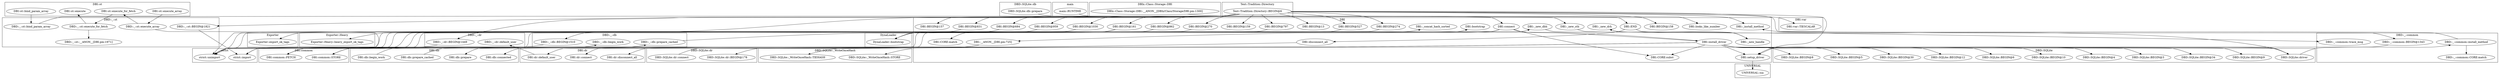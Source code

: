 digraph {
graph [overlap=false]
subgraph cluster_DBI_db {
	label="DBI::db";
	"DBI::db::connected";
	"DBI::db::begin_work";
	"DBI::db::prepare";
	"DBI::db::prepare_cached";
}
subgraph cluster_DBI_common {
	label="DBI::common";
	"DBI::common::STORE";
	"DBI::common::FETCH";
}
subgraph cluster_DynaLoader {
	label="DynaLoader";
	"DynaLoader::bootstrap";
}
subgraph cluster_DBD_SQLite {
	label="DBD::SQLite";
	"DBD::SQLite::BEGIN@9";
	"DBD::SQLite::BEGIN@34";
	"DBD::SQLite::BEGIN@3";
	"DBD::SQLite::BEGIN@4";
	"DBD::SQLite::BEGIN@10";
	"DBD::SQLite::BEGIN@6";
	"DBD::SQLite::BEGIN@12";
	"DBD::SQLite::BEGIN@30";
	"DBD::SQLite::driver";
	"DBD::SQLite::BEGIN@8";
	"DBD::SQLite::BEGIN@5";
}
subgraph cluster_UNIVERSAL {
	label="UNIVERSAL";
	"UNIVERSAL::isa";
}
subgraph cluster_DBI_var {
	label="DBI::var";
	"DBI::var::TIESCALAR";
}
subgraph cluster_DBD___st {
	label="DBD::_::st";
	"DBD::_::st::bind_param_array";
	"DBD::_::st::BEGIN@1821";
	"DBD::_::st::__ANON__[DBI.pm:1971]";
	"DBD::_::st::execute_array";
	"DBD::_::st::execute_for_fetch";
}
subgraph cluster_DBD___common {
	label="DBD::_::common";
	"DBD::_::common::BEGIN@1343";
	"DBD::_::common::CORE:match";
	"DBD::_::common::trace_msg";
	"DBD::_::common::install_method";
}
subgraph cluster_DBD_SQLite_dr {
	label="DBD::SQLite::dr";
	"DBD::SQLite::dr::connect";
	"DBD::SQLite::dr::BEGIN@178";
}
subgraph cluster_main {
	label="main";
	"main::RUNTIME";
}
subgraph cluster_DBIx_Class_Storage_DBI {
	label="DBIx::Class::Storage::DBI";
	"DBIx::Class::Storage::DBI::__ANON__[DBIx/Class/Storage/DBI.pm:1300]";
}
subgraph cluster_DBD___dr {
	label="DBD::_::dr";
	"DBD::_::dr::default_user";
	"DBD::_::dr::BEGIN@1449";
}
subgraph cluster_Exporter {
	label="Exporter";
	"Exporter::export_ok_tags";
}
subgraph cluster_DBI {
	label="DBI";
	"DBI::BEGIN@274";
	"DBI::looks_like_number";
	"DBI::BEGIN@797";
	"DBI::BEGIN@161";
	"DBI::BEGIN@159";
	"DBI::bootstrap";
	"DBI::setup_driver";
	"DBI::BEGIN@527";
	"DBI::CORE:match";
	"DBI::BEGIN@158";
	"DBI::BEGIN@157";
	"DBI::BEGIN@831";
	"DBI::BEGIN@684";
	"DBI::_new_handle";
	"DBI::_new_sth";
	"DBI::END";
	"DBI::_concat_hash_sorted";
	"DBI::BEGIN@959";
	"DBI::_install_method";
	"DBI::_new_dbh";
	"DBI::install_driver";
	"DBI::BEGIN@1030";
	"DBI::disconnect_all";
	"DBI::BEGIN@862";
	"DBI::BEGIN@13";
	"DBI::CORE:subst";
	"DBI::__ANON__[DBI.pm:725]";
	"DBI::_new_drh";
	"DBI::connect";
	"DBI::BEGIN@270";
}
subgraph cluster_Exporter_Heavy {
	label="Exporter::Heavy";
	"Exporter::Heavy::heavy_export_ok_tags";
}
subgraph cluster_DBI_st {
	label="DBI::st";
	"DBI::st::execute_array";
	"DBI::st::bind_param_array";
	"DBI::st::execute_for_fetch";
	"DBI::st::execute";
}
subgraph cluster_DBD___db {
	label="DBD::_::db";
	"DBD::_::db::begin_work";
	"DBD::_::db::BEGIN@1510";
	"DBD::_::db::prepare_cached";
}
subgraph cluster_DBD_SQLite_db {
	label="DBD::SQLite::db";
	"DBD::SQLite::db::prepare";
}
subgraph cluster_Text_Tradition_Directory {
	label="Text::Tradition::Directory";
	"Text::Tradition::Directory::BEGIN@6";
}
subgraph cluster_DBD_SQLite__WriteOnceHash {
	label="DBD::SQLite::_WriteOnceHash";
	"DBD::SQLite::_WriteOnceHash::STORE";
	"DBD::SQLite::_WriteOnceHash::TIEHASH";
}
subgraph cluster_strict {
	label="strict";
	"strict::unimport";
	"strict::import";
}
subgraph cluster_DBI_dr {
	label="DBI::dr";
	"DBI::dr::disconnect_all";
	"DBI::dr::default_user";
	"DBI::dr::connect";
}
"DBI::db::prepare_cached" -> "DBD::_::db::prepare_cached";
"DBI::install_driver" -> "DBD::SQLite::BEGIN@12";
"DBD::SQLite::dr::connect" -> "DBI::_new_dbh";
"DBI::st::execute_for_fetch" -> "DBD::_::st::execute_for_fetch";
"Text::Tradition::Directory::BEGIN@6" -> "DBD::_::db::BEGIN@1510";
"DBI::connect" -> "DBI::install_driver";
"DBI::install_driver" -> "DBD::SQLite::BEGIN@9";
"Text::Tradition::Directory::BEGIN@6" -> "DBI::_install_method";
"DBD::_::common::install_method" -> "DBI::_install_method";
"DBI::END" -> "DBD::_::common::trace_msg";
"Text::Tradition::Directory::BEGIN@6" -> "DBI::BEGIN@684";
"main::RUNTIME" -> "DBI::END";
"DBI::connect" -> "DBI::dr::default_user";
"DBI::install_driver" -> "DBD::SQLite::driver";
"Text::Tradition::Directory::BEGIN@6" -> "DBI::BEGIN@831";
"DBI::db::begin_work" -> "DBD::_::db::begin_work";
"Text::Tradition::Directory::BEGIN@6" -> "DBI::BEGIN@157";
"DBD::_::db::begin_work" -> "DBI::common::FETCH";
"DBD::_::db::prepare_cached" -> "DBI::common::FETCH";
"DBD::_::st::execute_array" -> "DBI::common::FETCH";
"DBI::install_driver" -> "DBD::SQLite::BEGIN@5";
"Text::Tradition::Directory::BEGIN@6" -> "DBI::BEGIN@797";
"DBD::_::common::install_method" -> "DBD::_::common::CORE:match";
"DBD::SQLite::db::prepare" -> "DBI::_new_sth";
"Text::Tradition::Directory::BEGIN@6" -> "DBI::BEGIN@527";
"DynaLoader::bootstrap" -> "DBI::bootstrap";
"DBI::st::bind_param_array" -> "DBD::_::st::bind_param_array";
"DBI::install_driver" -> "DBD::SQLite::_WriteOnceHash::TIEHASH";
"DBI::install_driver" -> "DBD::SQLite::BEGIN@10";
"DBI::__ANON__[DBI.pm:725]" -> "DBI::dr::connect";
"Text::Tradition::Directory::BEGIN@6" -> "DBI::BEGIN@159";
"DBD::_::st::execute_for_fetch" -> "DBI::st::execute";
"DBD::_::db::BEGIN@1510" -> "strict::import";
"DBI::BEGIN@274" -> "strict::import";
"DBD::_::st::BEGIN@1821" -> "strict::import";
"DBD::_::common::BEGIN@1343" -> "strict::import";
"DBD::_::dr::BEGIN@1449" -> "strict::import";
"DBD::_::db::begin_work" -> "DBI::common::STORE";
"DBI::__ANON__[DBI.pm:725]" -> "DBI::common::STORE";
"DBI::connect" -> "DBI::common::STORE";
"DBI::BEGIN@161" -> "Exporter::Heavy::heavy_export_ok_tags";
"DBD::_::st::execute_for_fetch" -> "DBD::_::st::__ANON__[DBI.pm:1971]";
"DBI::install_driver" -> "DBD::SQLite::BEGIN@3";
"DBI::install_driver" -> "DBD::SQLite::_WriteOnceHash::STORE";
"DBI::install_driver" -> "DBD::SQLite::BEGIN@34";
"Text::Tradition::Directory::BEGIN@6" -> "DBI::BEGIN@959";
"DBD::_::st::bind_param_array" -> "DBI::looks_like_number";
"Text::Tradition::Directory::BEGIN@6" -> "DBI::var::TIESCALAR";
"DBI::install_driver" -> "DBD::SQLite::BEGIN@8";
"DBI::BEGIN@161" -> "Exporter::export_ok_tags";
"Text::Tradition::Directory::BEGIN@6" -> "DBI::BEGIN@270";
"DBI::__ANON__[DBI.pm:725]" -> "DBI::db::connected";
"DBI::dr::default_user" -> "DBD::_::dr::default_user";
"Text::Tradition::Directory::BEGIN@6" -> "DBD::_::st::BEGIN@1821";
"Text::Tradition::Directory::BEGIN@6" -> "DBD::_::common::BEGIN@1343";
"DBI::BEGIN@862" -> "strict::unimport";
"DBI::BEGIN@797" -> "strict::unimport";
"DBI::BEGIN@1030" -> "strict::unimport";
"DBI::BEGIN@270" -> "strict::unimport";
"DBI::BEGIN@527" -> "strict::unimport";
"DBI::BEGIN@959" -> "strict::unimport";
"DBI::BEGIN@831" -> "strict::unimport";
"DBI::BEGIN@684" -> "strict::unimport";
"DBI::install_driver" -> "DBD::SQLite::dr::BEGIN@178";
"DBD::_::st::execute_array" -> "DBI::st::execute_for_fetch";
"Text::Tradition::Directory::BEGIN@6" -> "DBI::BEGIN@161";
"DBD::SQLite::driver" -> "DBD::_::common::install_method";
"DBI::connect" -> "DBI::__ANON__[DBI.pm:725]";
"Text::Tradition::Directory::BEGIN@6" -> "DBI::BEGIN@862";
"DBI::install_driver" -> "DBI::CORE:subst";
"DBI::connect" -> "DBI::CORE:subst";
"DBI::install_driver" -> "DBI::setup_driver";
"Text::Tradition::Directory::BEGIN@6" -> "DBI::setup_driver";
"DBD::SQLite::driver" -> "DBI::setup_driver";
"Text::Tradition::Directory::BEGIN@6" -> "DBI::BEGIN@158";
"DBI::setup_driver" -> "UNIVERSAL::isa";
"DBI::END" -> "DBI::disconnect_all";
"Text::Tradition::Directory::BEGIN@6" -> "DBI::BEGIN@13";
"DBI::install_driver" -> "DBD::SQLite::BEGIN@30";
"DBI::_new_dbh" -> "DBI::_new_handle";
"DBI::_new_sth" -> "DBI::_new_handle";
"DBI::_new_drh" -> "DBI::_new_handle";
"DBI::disconnect_all" -> "DBI::dr::disconnect_all";
"DBD::_::db::prepare_cached" -> "DBI::db::prepare";
"DBD::_::db::prepare_cached" -> "DBI::_concat_hash_sorted";
"Text::Tradition::Directory::BEGIN@6" -> "DBI::BEGIN@1030";
"Text::Tradition::Directory::BEGIN@6" -> "DBI::BEGIN@274";
"DBI::BEGIN@161" -> "DBI::CORE:match";
"DBI::install_driver" -> "DBD::SQLite::BEGIN@6";
"Text::Tradition::Directory::BEGIN@6" -> "DBD::_::dr::BEGIN@1449";
"DBI::BEGIN@161" -> "DynaLoader::bootstrap";
"DBI::install_driver" -> "DynaLoader::bootstrap";
"DBD::SQLite::driver" -> "DBI::_new_drh";
"DBI::install_driver" -> "DBD::SQLite::BEGIN@4";
"DBIx::Class::Storage::DBI::__ANON__[DBIx/Class/Storage/DBI.pm:1300]" -> "DBI::connect";
"DBI::st::execute_array" -> "DBD::_::st::execute_array";
}
